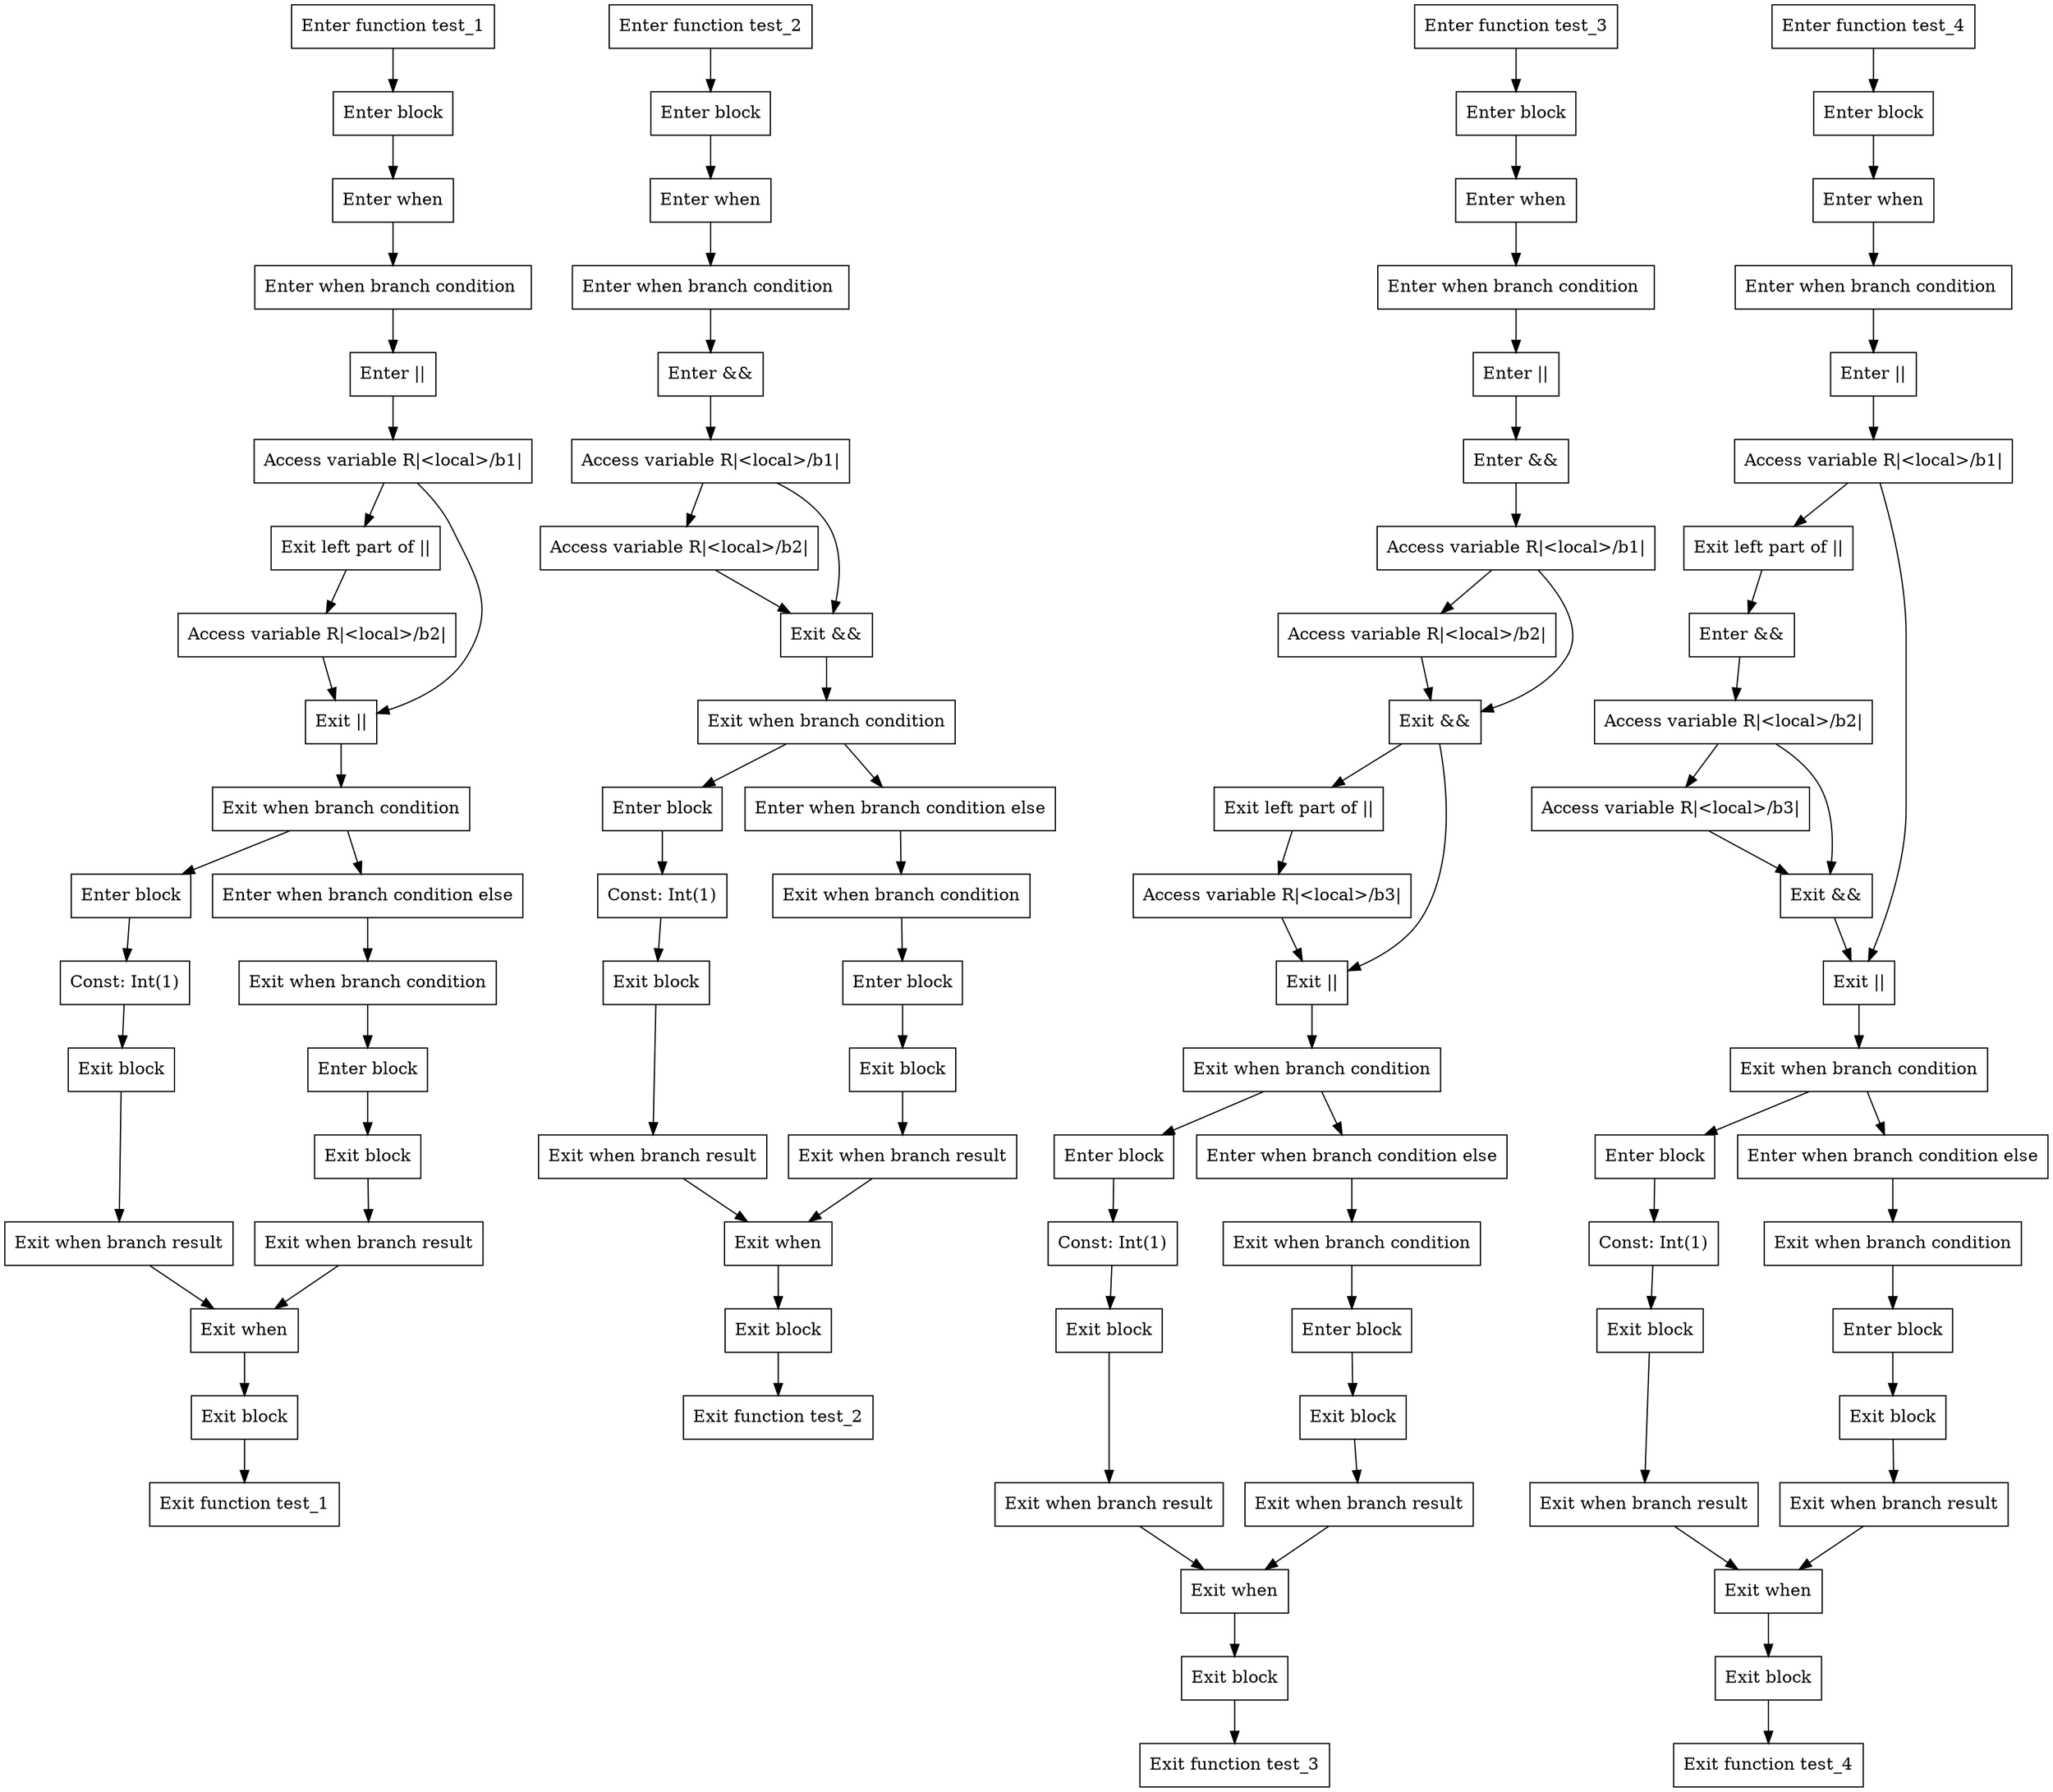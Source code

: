 digraph binaryOperations_kt {
subgraph test_1 {
  0 [shape=box label="Enter function test_1"];
  1 [shape=box label="Enter block"];
  2 [shape=box label="Enter when"];
  3 [shape=box label="Enter when branch condition "];
  4 [shape=box label="Enter ||"];
  5 [shape=box label="Access variable R|<local>/b1|"];
  6 [shape=box label="Exit left part of ||"];
  7 [shape=box label="Access variable R|<local>/b2|"];
  8 [shape=box label="Exit ||"];
  9 [shape=box label="Exit when branch condition"];
  10 [shape=box label="Enter block"];
  11 [shape=box label="Const: Int(1)"];
  12 [shape=box label="Exit block"];
  13 [shape=box label="Exit when branch result"];
  14 [shape=box label="Enter when branch condition else"];
  15 [shape=box label="Exit when branch condition"];
  16 [shape=box label="Enter block"];
  17 [shape=box label="Exit block"];
  18 [shape=box label="Exit when branch result"];
  19 [shape=box label="Exit when"];
  20 [shape=box label="Exit block"];
  21 [shape=box label="Exit function test_1"];

  0 -> {1};
  1 -> {2};
  2 -> {3};
  3 -> {4};
  4 -> {5};
  5 -> {8 6};
  6 -> {7};
  7 -> {8};
  8 -> {9};
  9 -> {10 14};
  10 -> {11};
  11 -> {12};
  12 -> {13};
  13 -> {19};
  14 -> {15};
  15 -> {16};
  16 -> {17};
  17 -> {18};
  18 -> {19};
  19 -> {20};
  20 -> {21};
}

subgraph test_2 {
  22 [shape=box label="Enter function test_2"];
  23 [shape=box label="Enter block"];
  24 [shape=box label="Enter when"];
  25 [shape=box label="Enter when branch condition "];
  26 [shape=box label="Enter &&"];
  27 [shape=box label="Access variable R|<local>/b1|"];
  28 [shape=box label="Access variable R|<local>/b2|"];
  29 [shape=box label="Exit &&"];
  30 [shape=box label="Exit when branch condition"];
  31 [shape=box label="Enter block"];
  32 [shape=box label="Const: Int(1)"];
  33 [shape=box label="Exit block"];
  34 [shape=box label="Exit when branch result"];
  35 [shape=box label="Enter when branch condition else"];
  36 [shape=box label="Exit when branch condition"];
  37 [shape=box label="Enter block"];
  38 [shape=box label="Exit block"];
  39 [shape=box label="Exit when branch result"];
  40 [shape=box label="Exit when"];
  41 [shape=box label="Exit block"];
  42 [shape=box label="Exit function test_2"];

  22 -> {23};
  23 -> {24};
  24 -> {25};
  25 -> {26};
  26 -> {27};
  27 -> {29 28};
  28 -> {29};
  29 -> {30};
  30 -> {31 35};
  31 -> {32};
  32 -> {33};
  33 -> {34};
  34 -> {40};
  35 -> {36};
  36 -> {37};
  37 -> {38};
  38 -> {39};
  39 -> {40};
  40 -> {41};
  41 -> {42};
}

subgraph test_3 {
  43 [shape=box label="Enter function test_3"];
  44 [shape=box label="Enter block"];
  45 [shape=box label="Enter when"];
  46 [shape=box label="Enter when branch condition "];
  47 [shape=box label="Enter ||"];
  48 [shape=box label="Enter &&"];
  49 [shape=box label="Access variable R|<local>/b1|"];
  50 [shape=box label="Access variable R|<local>/b2|"];
  51 [shape=box label="Exit &&"];
  52 [shape=box label="Exit left part of ||"];
  53 [shape=box label="Access variable R|<local>/b3|"];
  54 [shape=box label="Exit ||"];
  55 [shape=box label="Exit when branch condition"];
  56 [shape=box label="Enter block"];
  57 [shape=box label="Const: Int(1)"];
  58 [shape=box label="Exit block"];
  59 [shape=box label="Exit when branch result"];
  60 [shape=box label="Enter when branch condition else"];
  61 [shape=box label="Exit when branch condition"];
  62 [shape=box label="Enter block"];
  63 [shape=box label="Exit block"];
  64 [shape=box label="Exit when branch result"];
  65 [shape=box label="Exit when"];
  66 [shape=box label="Exit block"];
  67 [shape=box label="Exit function test_3"];

  43 -> {44};
  44 -> {45};
  45 -> {46};
  46 -> {47};
  47 -> {48};
  48 -> {49};
  49 -> {51 50};
  50 -> {51};
  51 -> {54 52};
  52 -> {53};
  53 -> {54};
  54 -> {55};
  55 -> {56 60};
  56 -> {57};
  57 -> {58};
  58 -> {59};
  59 -> {65};
  60 -> {61};
  61 -> {62};
  62 -> {63};
  63 -> {64};
  64 -> {65};
  65 -> {66};
  66 -> {67};
}

subgraph test_4 {
  68 [shape=box label="Enter function test_4"];
  69 [shape=box label="Enter block"];
  70 [shape=box label="Enter when"];
  71 [shape=box label="Enter when branch condition "];
  72 [shape=box label="Enter ||"];
  73 [shape=box label="Access variable R|<local>/b1|"];
  74 [shape=box label="Exit left part of ||"];
  75 [shape=box label="Enter &&"];
  76 [shape=box label="Access variable R|<local>/b2|"];
  77 [shape=box label="Access variable R|<local>/b3|"];
  78 [shape=box label="Exit &&"];
  79 [shape=box label="Exit ||"];
  80 [shape=box label="Exit when branch condition"];
  81 [shape=box label="Enter block"];
  82 [shape=box label="Const: Int(1)"];
  83 [shape=box label="Exit block"];
  84 [shape=box label="Exit when branch result"];
  85 [shape=box label="Enter when branch condition else"];
  86 [shape=box label="Exit when branch condition"];
  87 [shape=box label="Enter block"];
  88 [shape=box label="Exit block"];
  89 [shape=box label="Exit when branch result"];
  90 [shape=box label="Exit when"];
  91 [shape=box label="Exit block"];
  92 [shape=box label="Exit function test_4"];

  68 -> {69};
  69 -> {70};
  70 -> {71};
  71 -> {72};
  72 -> {73};
  73 -> {79 74};
  74 -> {75};
  75 -> {76};
  76 -> {78 77};
  77 -> {78};
  78 -> {79};
  79 -> {80};
  80 -> {81 85};
  81 -> {82};
  82 -> {83};
  83 -> {84};
  84 -> {90};
  85 -> {86};
  86 -> {87};
  87 -> {88};
  88 -> {89};
  89 -> {90};
  90 -> {91};
  91 -> {92};
}

}
